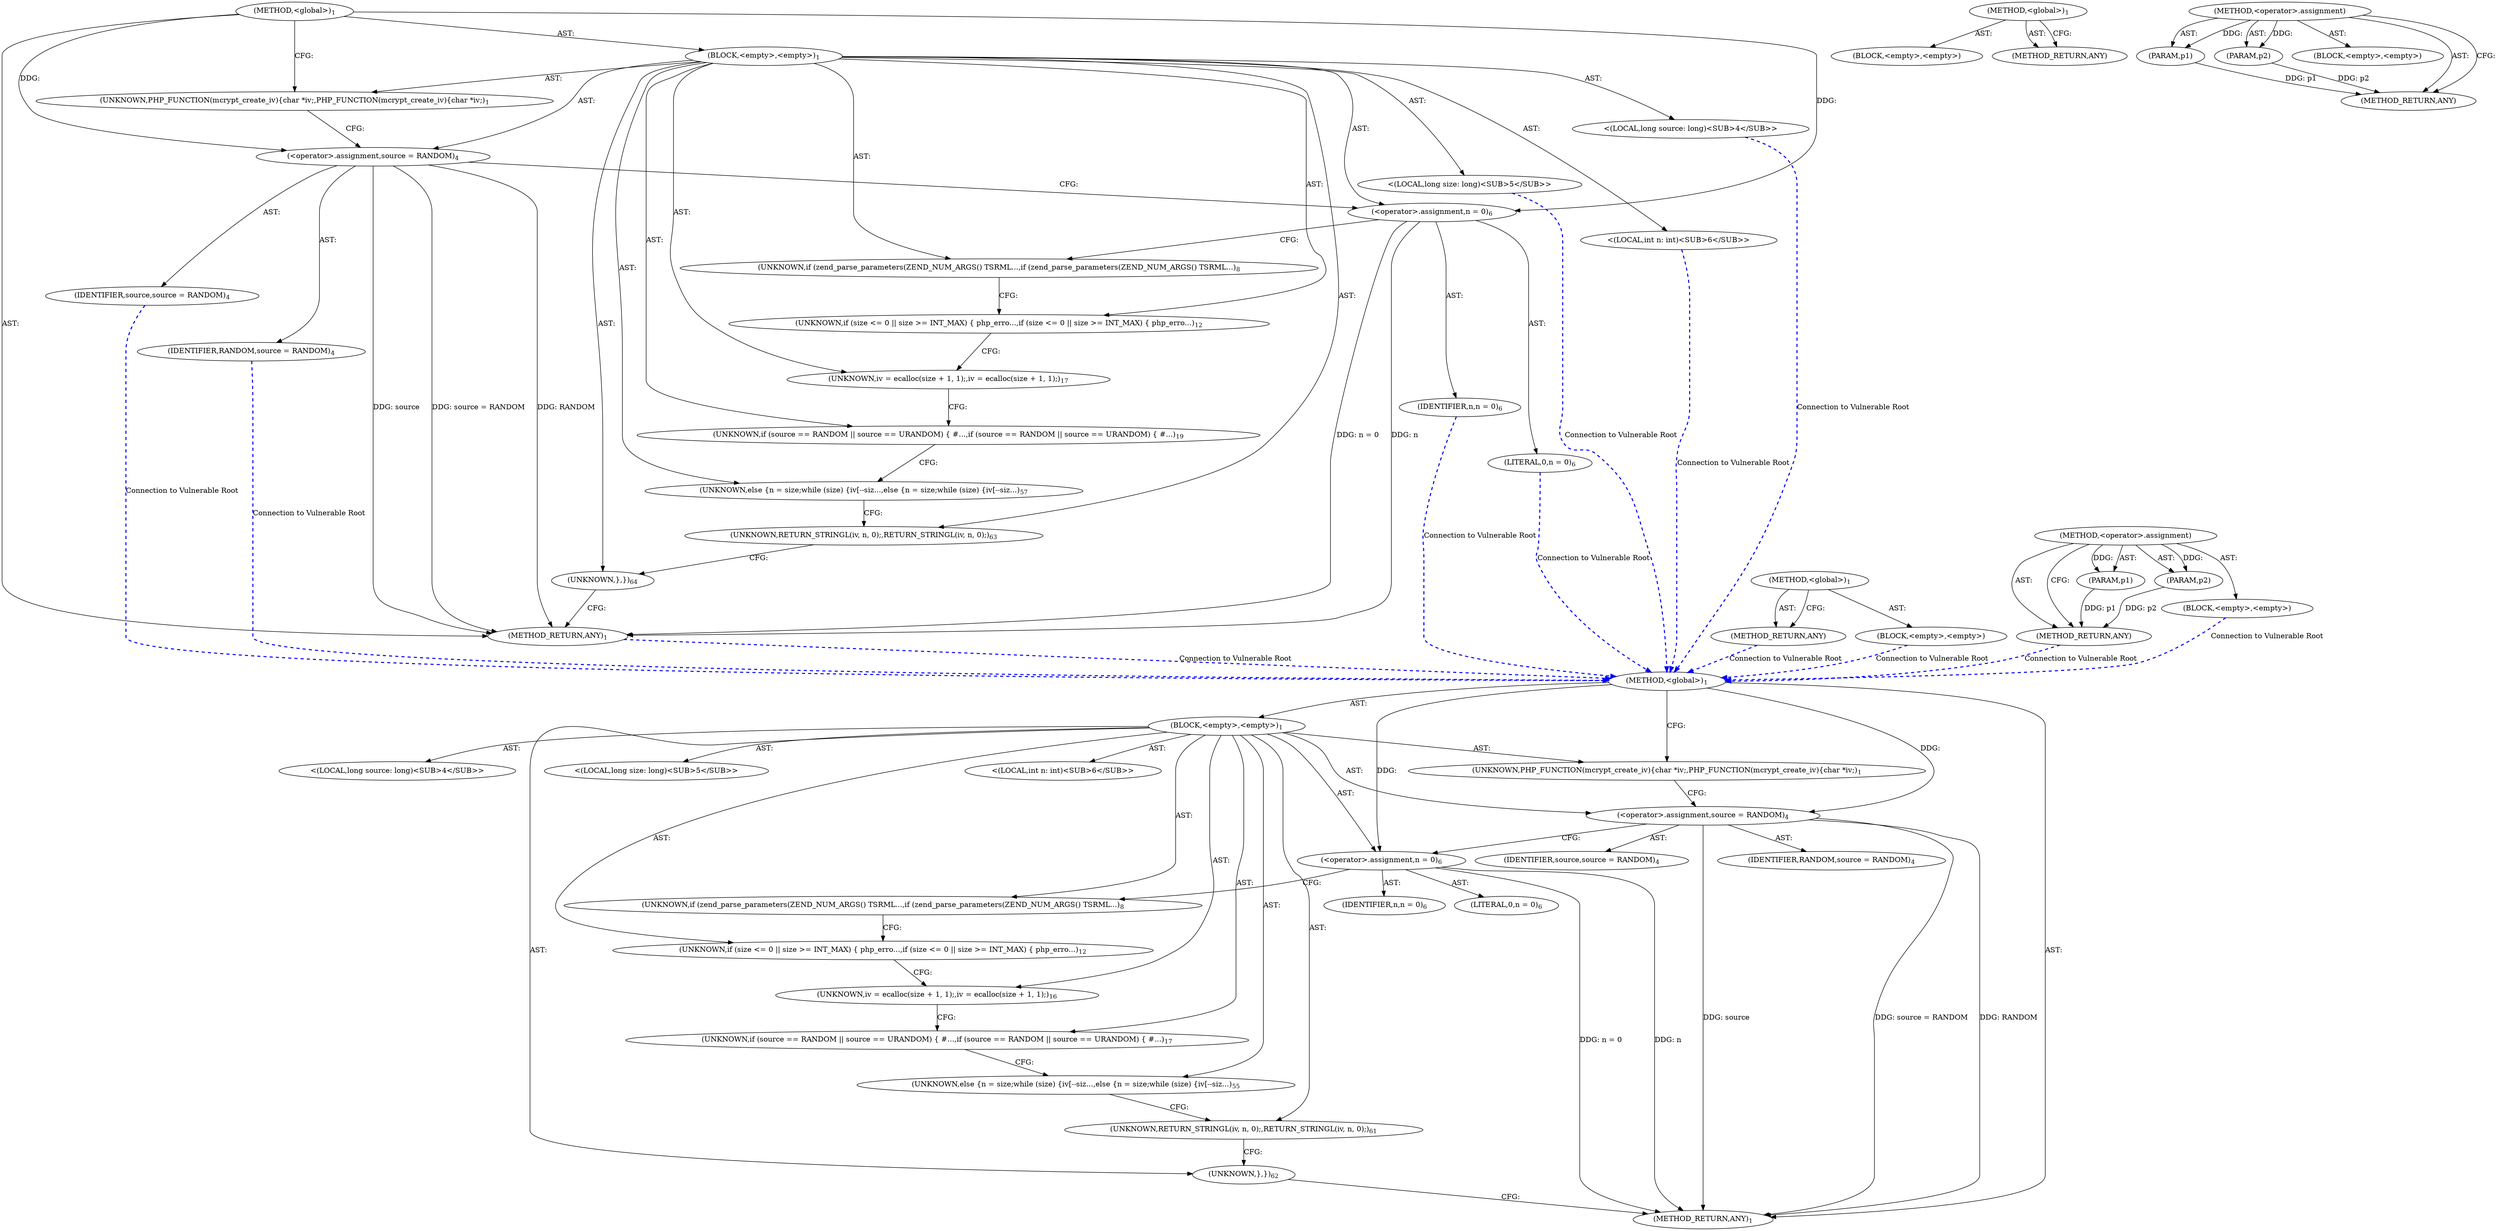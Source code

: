 digraph "&lt;operator&gt;.assignment" {
vulnerable_6 [label=<(METHOD,&lt;global&gt;)<SUB>1</SUB>>];
vulnerable_7 [label=<(BLOCK,&lt;empty&gt;,&lt;empty&gt;)<SUB>1</SUB>>];
vulnerable_8 [label=<(UNKNOWN,PHP_FUNCTION(mcrypt_create_iv)
{
	char *iv;,PHP_FUNCTION(mcrypt_create_iv)
{
	char *iv;)<SUB>1</SUB>>];
vulnerable_9 [label="<(LOCAL,long source: long)<SUB>4</SUB>>"];
vulnerable_10 [label=<(&lt;operator&gt;.assignment,source = RANDOM)<SUB>4</SUB>>];
vulnerable_11 [label=<(IDENTIFIER,source,source = RANDOM)<SUB>4</SUB>>];
vulnerable_12 [label=<(IDENTIFIER,RANDOM,source = RANDOM)<SUB>4</SUB>>];
vulnerable_13 [label="<(LOCAL,long size: long)<SUB>5</SUB>>"];
vulnerable_14 [label="<(LOCAL,int n: int)<SUB>6</SUB>>"];
vulnerable_15 [label=<(&lt;operator&gt;.assignment,n = 0)<SUB>6</SUB>>];
vulnerable_16 [label=<(IDENTIFIER,n,n = 0)<SUB>6</SUB>>];
vulnerable_17 [label=<(LITERAL,0,n = 0)<SUB>6</SUB>>];
vulnerable_18 [label=<(UNKNOWN,if (zend_parse_parameters(ZEND_NUM_ARGS() TSRML...,if (zend_parse_parameters(ZEND_NUM_ARGS() TSRML...)<SUB>8</SUB>>];
vulnerable_19 [label=<(UNKNOWN,if (size &lt;= 0 || size &gt;= INT_MAX) {
 		php_erro...,if (size &lt;= 0 || size &gt;= INT_MAX) {
 		php_erro...)<SUB>12</SUB>>];
vulnerable_20 [label=<(UNKNOWN,iv = ecalloc(size + 1, 1);,iv = ecalloc(size + 1, 1);)<SUB>16</SUB>>];
vulnerable_21 [label=<(UNKNOWN,if (source == RANDOM || source == URANDOM) {
 #...,if (source == RANDOM || source == URANDOM) {
 #...)<SUB>17</SUB>>];
vulnerable_22 [label=<(UNKNOWN,else {
		n = size;
		while (size) {
			iv[--siz...,else {
		n = size;
		while (size) {
			iv[--siz...)<SUB>55</SUB>>];
vulnerable_23 [label=<(UNKNOWN,RETURN_STRINGL(iv, n, 0);,RETURN_STRINGL(iv, n, 0);)<SUB>61</SUB>>];
vulnerable_24 [label=<(UNKNOWN,},})<SUB>62</SUB>>];
vulnerable_25 [label=<(METHOD_RETURN,ANY)<SUB>1</SUB>>];
vulnerable_34 [label=<(METHOD,&lt;global&gt;)<SUB>1</SUB>>];
vulnerable_35 [label=<(BLOCK,&lt;empty&gt;,&lt;empty&gt;)>];
vulnerable_36 [label=<(METHOD_RETURN,ANY)>];
vulnerable_40 [label=<(METHOD,&lt;operator&gt;.assignment)>];
vulnerable_41 [label=<(PARAM,p1)>];
vulnerable_42 [label=<(PARAM,p2)>];
vulnerable_43 [label=<(BLOCK,&lt;empty&gt;,&lt;empty&gt;)>];
vulnerable_44 [label=<(METHOD_RETURN,ANY)>];
fixed_6 [label=<(METHOD,&lt;global&gt;)<SUB>1</SUB>>];
fixed_7 [label=<(BLOCK,&lt;empty&gt;,&lt;empty&gt;)<SUB>1</SUB>>];
fixed_8 [label=<(UNKNOWN,PHP_FUNCTION(mcrypt_create_iv)
{
	char *iv;,PHP_FUNCTION(mcrypt_create_iv)
{
	char *iv;)<SUB>1</SUB>>];
fixed_9 [label="<(LOCAL,long source: long)<SUB>4</SUB>>"];
fixed_10 [label=<(&lt;operator&gt;.assignment,source = RANDOM)<SUB>4</SUB>>];
fixed_11 [label=<(IDENTIFIER,source,source = RANDOM)<SUB>4</SUB>>];
fixed_12 [label=<(IDENTIFIER,RANDOM,source = RANDOM)<SUB>4</SUB>>];
fixed_13 [label="<(LOCAL,long size: long)<SUB>5</SUB>>"];
fixed_14 [label="<(LOCAL,int n: int)<SUB>6</SUB>>"];
fixed_15 [label=<(&lt;operator&gt;.assignment,n = 0)<SUB>6</SUB>>];
fixed_16 [label=<(IDENTIFIER,n,n = 0)<SUB>6</SUB>>];
fixed_17 [label=<(LITERAL,0,n = 0)<SUB>6</SUB>>];
fixed_18 [label=<(UNKNOWN,if (zend_parse_parameters(ZEND_NUM_ARGS() TSRML...,if (zend_parse_parameters(ZEND_NUM_ARGS() TSRML...)<SUB>8</SUB>>];
fixed_19 [label=<(UNKNOWN,if (size &lt;= 0 || size &gt;= INT_MAX) {
 		php_erro...,if (size &lt;= 0 || size &gt;= INT_MAX) {
 		php_erro...)<SUB>12</SUB>>];
fixed_20 [label=<(UNKNOWN,iv = ecalloc(size + 1, 1);,iv = ecalloc(size + 1, 1);)<SUB>17</SUB>>];
fixed_21 [label=<(UNKNOWN,if (source == RANDOM || source == URANDOM) {
 #...,if (source == RANDOM || source == URANDOM) {
 #...)<SUB>19</SUB>>];
fixed_22 [label=<(UNKNOWN,else {
		n = size;
		while (size) {
			iv[--siz...,else {
		n = size;
		while (size) {
			iv[--siz...)<SUB>57</SUB>>];
fixed_23 [label=<(UNKNOWN,RETURN_STRINGL(iv, n, 0);,RETURN_STRINGL(iv, n, 0);)<SUB>63</SUB>>];
fixed_24 [label=<(UNKNOWN,},})<SUB>64</SUB>>];
fixed_25 [label=<(METHOD_RETURN,ANY)<SUB>1</SUB>>];
fixed_34 [label=<(METHOD,&lt;global&gt;)<SUB>1</SUB>>];
fixed_35 [label=<(BLOCK,&lt;empty&gt;,&lt;empty&gt;)>];
fixed_36 [label=<(METHOD_RETURN,ANY)>];
fixed_40 [label=<(METHOD,&lt;operator&gt;.assignment)>];
fixed_41 [label=<(PARAM,p1)>];
fixed_42 [label=<(PARAM,p2)>];
fixed_43 [label=<(BLOCK,&lt;empty&gt;,&lt;empty&gt;)>];
fixed_44 [label=<(METHOD_RETURN,ANY)>];
vulnerable_6 -> vulnerable_7  [key=0, label="AST: "];
vulnerable_6 -> vulnerable_25  [key=0, label="AST: "];
vulnerable_6 -> vulnerable_8  [key=0, label="CFG: "];
vulnerable_6 -> vulnerable_10  [key=0, label="DDG: "];
vulnerable_6 -> vulnerable_15  [key=0, label="DDG: "];
vulnerable_7 -> vulnerable_8  [key=0, label="AST: "];
vulnerable_7 -> vulnerable_9  [key=0, label="AST: "];
vulnerable_7 -> vulnerable_10  [key=0, label="AST: "];
vulnerable_7 -> vulnerable_13  [key=0, label="AST: "];
vulnerable_7 -> vulnerable_14  [key=0, label="AST: "];
vulnerable_7 -> vulnerable_15  [key=0, label="AST: "];
vulnerable_7 -> vulnerable_18  [key=0, label="AST: "];
vulnerable_7 -> vulnerable_19  [key=0, label="AST: "];
vulnerable_7 -> vulnerable_20  [key=0, label="AST: "];
vulnerable_7 -> vulnerable_21  [key=0, label="AST: "];
vulnerable_7 -> vulnerable_22  [key=0, label="AST: "];
vulnerable_7 -> vulnerable_23  [key=0, label="AST: "];
vulnerable_7 -> vulnerable_24  [key=0, label="AST: "];
vulnerable_8 -> vulnerable_10  [key=0, label="CFG: "];
vulnerable_10 -> vulnerable_11  [key=0, label="AST: "];
vulnerable_10 -> vulnerable_12  [key=0, label="AST: "];
vulnerable_10 -> vulnerable_15  [key=0, label="CFG: "];
vulnerable_10 -> vulnerable_25  [key=0, label="DDG: source"];
vulnerable_10 -> vulnerable_25  [key=1, label="DDG: source = RANDOM"];
vulnerable_10 -> vulnerable_25  [key=2, label="DDG: RANDOM"];
vulnerable_15 -> vulnerable_16  [key=0, label="AST: "];
vulnerable_15 -> vulnerable_17  [key=0, label="AST: "];
vulnerable_15 -> vulnerable_18  [key=0, label="CFG: "];
vulnerable_15 -> vulnerable_25  [key=0, label="DDG: n"];
vulnerable_15 -> vulnerable_25  [key=1, label="DDG: n = 0"];
vulnerable_18 -> vulnerable_19  [key=0, label="CFG: "];
vulnerable_19 -> vulnerable_20  [key=0, label="CFG: "];
vulnerable_20 -> vulnerable_21  [key=0, label="CFG: "];
vulnerable_21 -> vulnerable_22  [key=0, label="CFG: "];
vulnerable_22 -> vulnerable_23  [key=0, label="CFG: "];
vulnerable_23 -> vulnerable_24  [key=0, label="CFG: "];
vulnerable_24 -> vulnerable_25  [key=0, label="CFG: "];
vulnerable_34 -> vulnerable_35  [key=0, label="AST: "];
vulnerable_34 -> vulnerable_36  [key=0, label="AST: "];
vulnerable_34 -> vulnerable_36  [key=1, label="CFG: "];
vulnerable_40 -> vulnerable_41  [key=0, label="AST: "];
vulnerable_40 -> vulnerable_41  [key=1, label="DDG: "];
vulnerable_40 -> vulnerable_43  [key=0, label="AST: "];
vulnerable_40 -> vulnerable_42  [key=0, label="AST: "];
vulnerable_40 -> vulnerable_42  [key=1, label="DDG: "];
vulnerable_40 -> vulnerable_44  [key=0, label="AST: "];
vulnerable_40 -> vulnerable_44  [key=1, label="CFG: "];
vulnerable_41 -> vulnerable_44  [key=0, label="DDG: p1"];
vulnerable_42 -> vulnerable_44  [key=0, label="DDG: p2"];
fixed_6 -> fixed_7  [key=0, label="AST: "];
fixed_6 -> fixed_25  [key=0, label="AST: "];
fixed_6 -> fixed_8  [key=0, label="CFG: "];
fixed_6 -> fixed_10  [key=0, label="DDG: "];
fixed_6 -> fixed_15  [key=0, label="DDG: "];
fixed_7 -> fixed_8  [key=0, label="AST: "];
fixed_7 -> fixed_9  [key=0, label="AST: "];
fixed_7 -> fixed_10  [key=0, label="AST: "];
fixed_7 -> fixed_13  [key=0, label="AST: "];
fixed_7 -> fixed_14  [key=0, label="AST: "];
fixed_7 -> fixed_15  [key=0, label="AST: "];
fixed_7 -> fixed_18  [key=0, label="AST: "];
fixed_7 -> fixed_19  [key=0, label="AST: "];
fixed_7 -> fixed_20  [key=0, label="AST: "];
fixed_7 -> fixed_21  [key=0, label="AST: "];
fixed_7 -> fixed_22  [key=0, label="AST: "];
fixed_7 -> fixed_23  [key=0, label="AST: "];
fixed_7 -> fixed_24  [key=0, label="AST: "];
fixed_8 -> fixed_10  [key=0, label="CFG: "];
fixed_9 -> vulnerable_6  [color=blue, key=0, label="Connection to Vulnerable Root", penwidth="2.0", style=dashed];
fixed_10 -> fixed_11  [key=0, label="AST: "];
fixed_10 -> fixed_12  [key=0, label="AST: "];
fixed_10 -> fixed_15  [key=0, label="CFG: "];
fixed_10 -> fixed_25  [key=0, label="DDG: source"];
fixed_10 -> fixed_25  [key=1, label="DDG: source = RANDOM"];
fixed_10 -> fixed_25  [key=2, label="DDG: RANDOM"];
fixed_11 -> vulnerable_6  [color=blue, key=0, label="Connection to Vulnerable Root", penwidth="2.0", style=dashed];
fixed_12 -> vulnerable_6  [color=blue, key=0, label="Connection to Vulnerable Root", penwidth="2.0", style=dashed];
fixed_13 -> vulnerable_6  [color=blue, key=0, label="Connection to Vulnerable Root", penwidth="2.0", style=dashed];
fixed_14 -> vulnerable_6  [color=blue, key=0, label="Connection to Vulnerable Root", penwidth="2.0", style=dashed];
fixed_15 -> fixed_16  [key=0, label="AST: "];
fixed_15 -> fixed_17  [key=0, label="AST: "];
fixed_15 -> fixed_18  [key=0, label="CFG: "];
fixed_15 -> fixed_25  [key=0, label="DDG: n"];
fixed_15 -> fixed_25  [key=1, label="DDG: n = 0"];
fixed_16 -> vulnerable_6  [color=blue, key=0, label="Connection to Vulnerable Root", penwidth="2.0", style=dashed];
fixed_17 -> vulnerable_6  [color=blue, key=0, label="Connection to Vulnerable Root", penwidth="2.0", style=dashed];
fixed_18 -> fixed_19  [key=0, label="CFG: "];
fixed_19 -> fixed_20  [key=0, label="CFG: "];
fixed_20 -> fixed_21  [key=0, label="CFG: "];
fixed_21 -> fixed_22  [key=0, label="CFG: "];
fixed_22 -> fixed_23  [key=0, label="CFG: "];
fixed_23 -> fixed_24  [key=0, label="CFG: "];
fixed_24 -> fixed_25  [key=0, label="CFG: "];
fixed_25 -> vulnerable_6  [color=blue, key=0, label="Connection to Vulnerable Root", penwidth="2.0", style=dashed];
fixed_34 -> fixed_35  [key=0, label="AST: "];
fixed_34 -> fixed_36  [key=0, label="AST: "];
fixed_34 -> fixed_36  [key=1, label="CFG: "];
fixed_35 -> vulnerable_6  [color=blue, key=0, label="Connection to Vulnerable Root", penwidth="2.0", style=dashed];
fixed_36 -> vulnerable_6  [color=blue, key=0, label="Connection to Vulnerable Root", penwidth="2.0", style=dashed];
fixed_40 -> fixed_41  [key=0, label="AST: "];
fixed_40 -> fixed_41  [key=1, label="DDG: "];
fixed_40 -> fixed_43  [key=0, label="AST: "];
fixed_40 -> fixed_42  [key=0, label="AST: "];
fixed_40 -> fixed_42  [key=1, label="DDG: "];
fixed_40 -> fixed_44  [key=0, label="AST: "];
fixed_40 -> fixed_44  [key=1, label="CFG: "];
fixed_41 -> fixed_44  [key=0, label="DDG: p1"];
fixed_42 -> fixed_44  [key=0, label="DDG: p2"];
fixed_43 -> vulnerable_6  [color=blue, key=0, label="Connection to Vulnerable Root", penwidth="2.0", style=dashed];
fixed_44 -> vulnerable_6  [color=blue, key=0, label="Connection to Vulnerable Root", penwidth="2.0", style=dashed];
}
